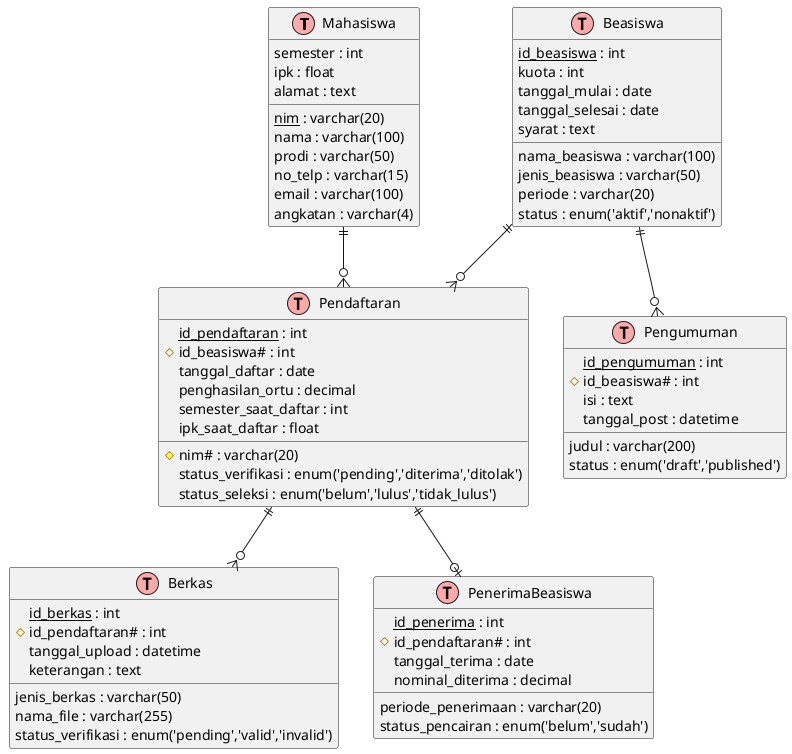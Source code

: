 @startuml rancangan database
!define table(x) class x << (T,#FFAAAA) >>
!define primary_key(x) <u>x</u>
!define foreign_key(x) #x#

' Define tables
table(Mahasiswa) {
    primary_key(nim) : varchar(20)
    nama : varchar(100)
    prodi : varchar(50)
    semester : int
    ipk : float
    no_telp : varchar(15)
    email : varchar(100)
    alamat : text
    angkatan : varchar(4)
}

table(Beasiswa) {
    primary_key(id_beasiswa) : int
    nama_beasiswa : varchar(100)
    jenis_beasiswa : varchar(50)
    periode : varchar(20)
    kuota : int
    tanggal_mulai : date
    tanggal_selesai : date
    syarat : text
    status : enum('aktif','nonaktif')
}

table(Pendaftaran) {
    primary_key(id_pendaftaran) : int
    foreign_key(nim) : varchar(20)
    foreign_key(id_beasiswa) : int
    tanggal_daftar : date
    status_verifikasi : enum('pending','diterima','ditolak')
    status_seleksi : enum('belum','lulus','tidak_lulus')
    penghasilan_ortu : decimal
    semester_saat_daftar : int
    ipk_saat_daftar : float
}

table(Berkas) {
    primary_key(id_berkas) : int
    foreign_key(id_pendaftaran) : int
    jenis_berkas : varchar(50)
    nama_file : varchar(255)
    tanggal_upload : datetime
    status_verifikasi : enum('pending','valid','invalid')
    keterangan : text
}

table(PenerimaBeasiswa) {
    primary_key(id_penerima) : int
    foreign_key(id_pendaftaran) : int
    periode_penerimaan : varchar(20)
    tanggal_terima : date
    nominal_diterima : decimal
    status_pencairan : enum('belum','sudah')
}

table(Pengumuman) {
    primary_key(id_pengumuman) : int
    foreign_key(id_beasiswa) : int
    judul : varchar(200)
    isi : text
    tanggal_post : datetime
    status : enum('draft','published')
}

' Define relationships
Mahasiswa ||--o{ Pendaftaran
Beasiswa ||--o{ Pendaftaran
Pendaftaran ||--o{ Berkas
Pendaftaran ||--o| PenerimaBeasiswa
Beasiswa ||--o{ Pengumuman

@enduml
